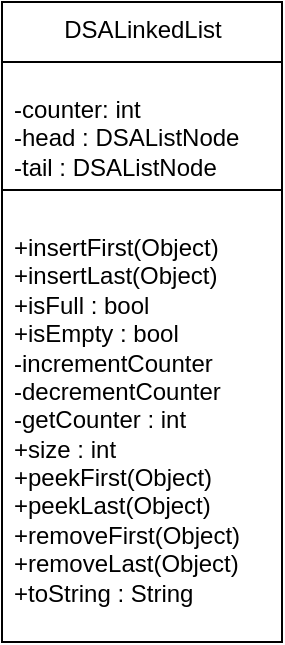 <mxfile version="17.2.1" type="device"><diagram id="oMxpL6QajeO0-wv-bqkb" name="Page-1"><mxGraphModel dx="465" dy="595" grid="1" gridSize="10" guides="1" tooltips="1" connect="1" arrows="1" fold="1" page="1" pageScale="1" pageWidth="827" pageHeight="1169" math="0" shadow="0"><root><mxCell id="0"/><mxCell id="1" parent="0"/><mxCell id="wh0gFrNWt9Vpp12alUER-1" value="DSALinkedList" style="swimlane;fontStyle=0;align=center;verticalAlign=top;childLayout=stackLayout;horizontal=1;startSize=30;horizontalStack=0;resizeParent=1;resizeParentMax=0;resizeLast=0;collapsible=0;marginBottom=0;html=1;" vertex="1" parent="1"><mxGeometry x="310" y="140" width="140" height="320" as="geometry"/></mxCell><mxCell id="wh0gFrNWt9Vpp12alUER-5" value="&lt;br&gt;-counter: int&amp;nbsp;&lt;br&gt;-head : DSAListNode&lt;br&gt;-tail : DSAListNode" style="text;html=1;strokeColor=none;fillColor=none;align=left;verticalAlign=middle;spacingLeft=4;spacingRight=4;overflow=hidden;rotatable=0;points=[[0,0.5],[1,0.5]];portConstraint=eastwest;" vertex="1" parent="wh0gFrNWt9Vpp12alUER-1"><mxGeometry y="30" width="140" height="60" as="geometry"/></mxCell><mxCell id="wh0gFrNWt9Vpp12alUER-6" value="" style="line;strokeWidth=1;fillColor=none;align=left;verticalAlign=middle;spacingTop=-1;spacingLeft=3;spacingRight=3;rotatable=0;labelPosition=right;points=[];portConstraint=eastwest;" vertex="1" parent="wh0gFrNWt9Vpp12alUER-1"><mxGeometry y="90" width="140" height="8" as="geometry"/></mxCell><mxCell id="wh0gFrNWt9Vpp12alUER-8" value="+insertFirst(Object)&lt;br&gt;+insertLast(Object)&lt;br&gt;+isFull : bool&lt;br&gt;+isEmpty : bool&lt;br&gt;-incrementCounter&lt;br&gt;-decrementCounter&lt;br&gt;-getCounter : int&lt;br&gt;+size : int&lt;br&gt;+peekFirst(Object)&lt;br&gt;+peekLast(Object)&lt;br&gt;+removeFirst(Object)&lt;br&gt;+removeLast(Object)&lt;br&gt;+toString : String" style="text;html=1;strokeColor=none;fillColor=none;align=left;verticalAlign=middle;spacingLeft=4;spacingRight=4;overflow=hidden;rotatable=0;points=[[0,0.5],[1,0.5]];portConstraint=eastwest;" vertex="1" parent="wh0gFrNWt9Vpp12alUER-1"><mxGeometry y="98" width="140" height="222" as="geometry"/></mxCell></root></mxGraphModel></diagram></mxfile>